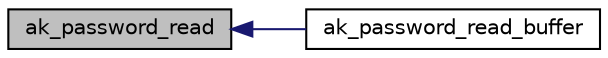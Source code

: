 digraph "ak_password_read"
{
  edge [fontname="Helvetica",fontsize="10",labelfontname="Helvetica",labelfontsize="10"];
  node [fontname="Helvetica",fontsize="10",shape=record];
  rankdir="LR";
  Node1 [label="ak_password_read",height=0.2,width=0.4,color="black", fillcolor="grey75", style="filled", fontcolor="black"];
  Node1 -> Node2 [dir="back",color="midnightblue",fontsize="10",style="solid",fontname="Helvetica"];
  Node2 [label="ak_password_read_buffer",height=0.2,width=0.4,color="black", fillcolor="white", style="filled",URL="$libakrypt_8h.html#ae82b77f326c0afb6dae9eff815b734ad",tooltip="Чтение пароля из консоли в буффер. "];
}

